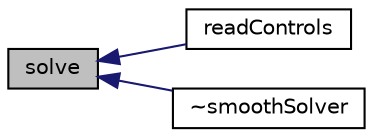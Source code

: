 digraph "solve"
{
  bgcolor="transparent";
  edge [fontname="Helvetica",fontsize="10",labelfontname="Helvetica",labelfontsize="10"];
  node [fontname="Helvetica",fontsize="10",shape=record];
  rankdir="LR";
  Node1 [label="solve",height=0.2,width=0.4,color="black", fillcolor="grey75", style="filled", fontcolor="black"];
  Node1 -> Node2 [dir="back",color="midnightblue",fontsize="10",style="solid",fontname="Helvetica"];
  Node2 [label="readControls",height=0.2,width=0.4,color="black",URL="$a02440.html#aa431c382ed4170712dab339fbfd87f5b",tooltip="Read the control parameters from the controlDict_. "];
  Node1 -> Node3 [dir="back",color="midnightblue",fontsize="10",style="solid",fontname="Helvetica"];
  Node3 [label="~smoothSolver",height=0.2,width=0.4,color="black",URL="$a02440.html#ab7d0465afa6ab6659a4f7c4a2c17e59a",tooltip="Destructor. "];
}
